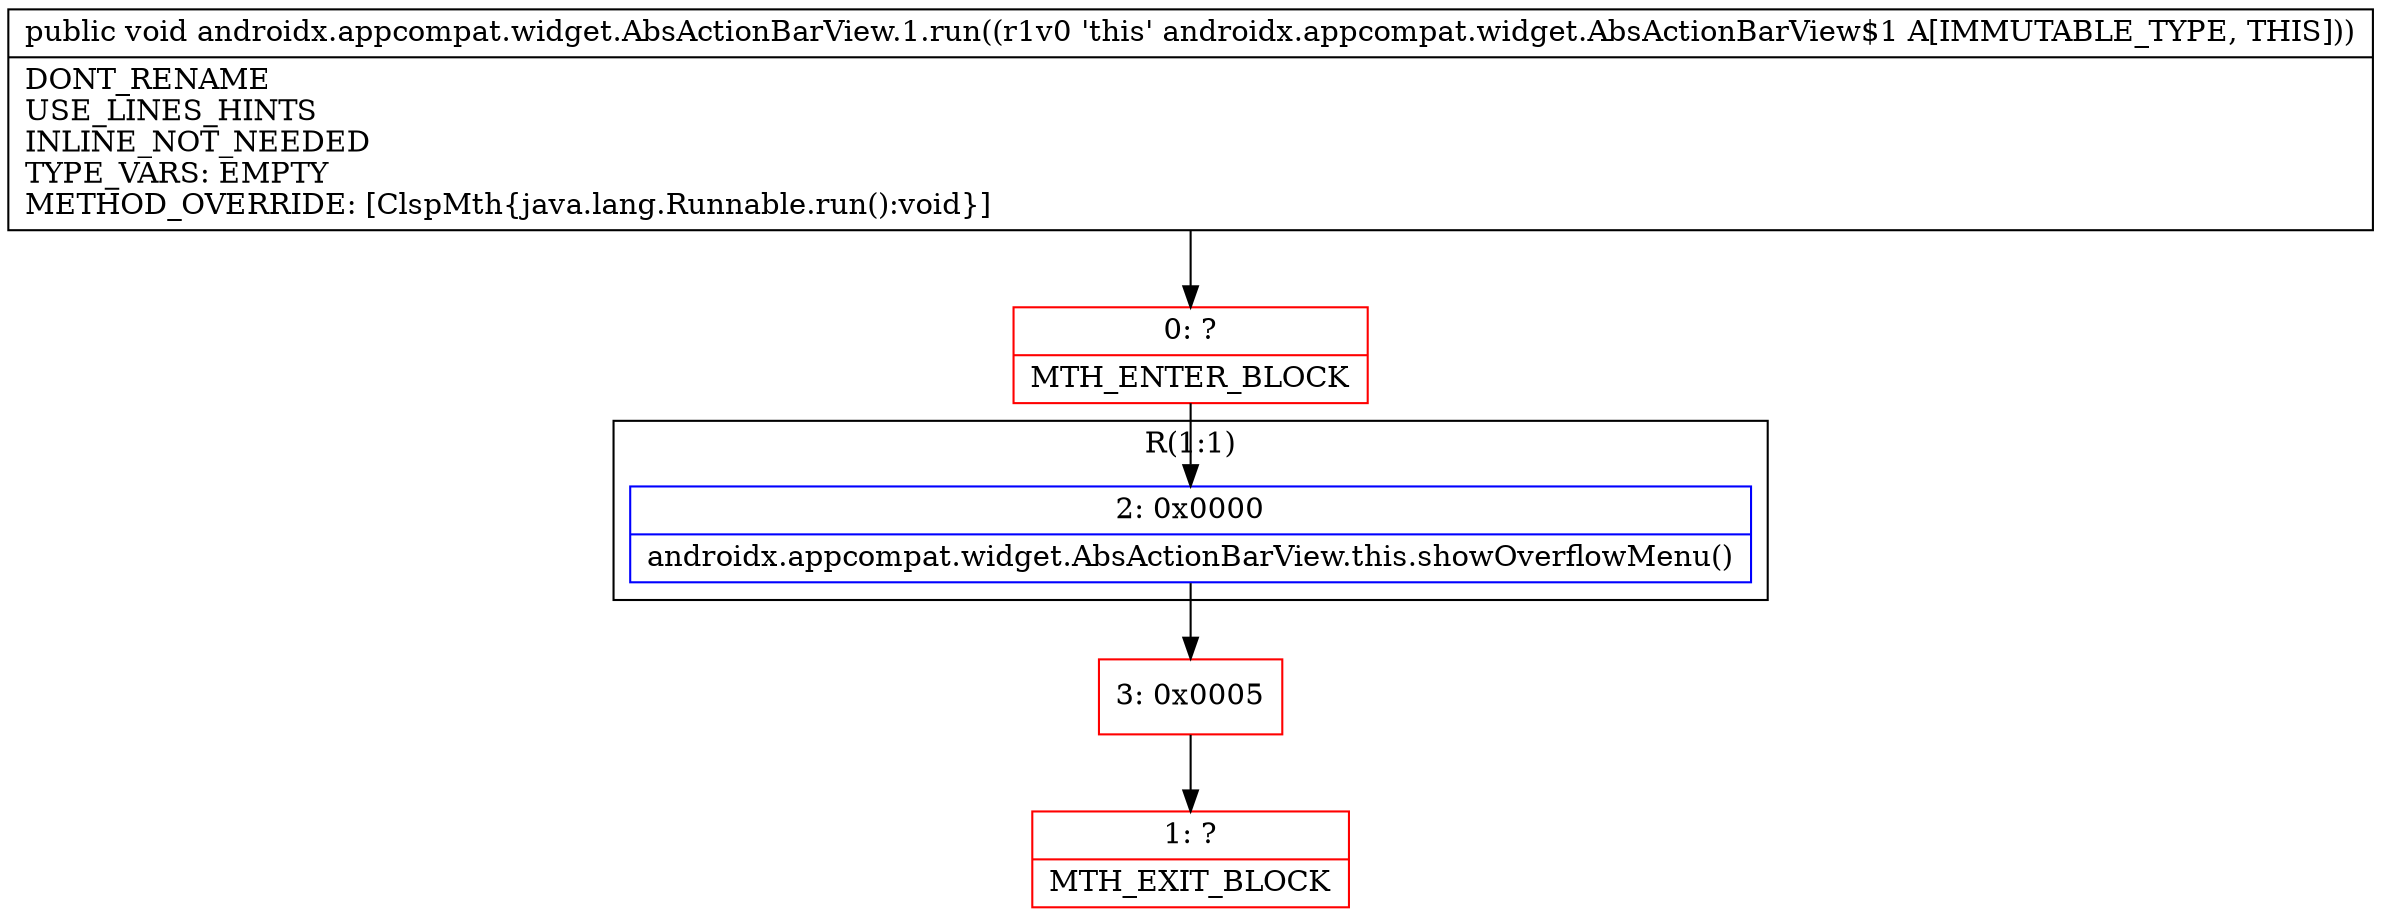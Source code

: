 digraph "CFG forandroidx.appcompat.widget.AbsActionBarView.1.run()V" {
subgraph cluster_Region_433924952 {
label = "R(1:1)";
node [shape=record,color=blue];
Node_2 [shape=record,label="{2\:\ 0x0000|androidx.appcompat.widget.AbsActionBarView.this.showOverflowMenu()\l}"];
}
Node_0 [shape=record,color=red,label="{0\:\ ?|MTH_ENTER_BLOCK\l}"];
Node_3 [shape=record,color=red,label="{3\:\ 0x0005}"];
Node_1 [shape=record,color=red,label="{1\:\ ?|MTH_EXIT_BLOCK\l}"];
MethodNode[shape=record,label="{public void androidx.appcompat.widget.AbsActionBarView.1.run((r1v0 'this' androidx.appcompat.widget.AbsActionBarView$1 A[IMMUTABLE_TYPE, THIS]))  | DONT_RENAME\lUSE_LINES_HINTS\lINLINE_NOT_NEEDED\lTYPE_VARS: EMPTY\lMETHOD_OVERRIDE: [ClspMth\{java.lang.Runnable.run():void\}]\l}"];
MethodNode -> Node_0;Node_2 -> Node_3;
Node_0 -> Node_2;
Node_3 -> Node_1;
}

